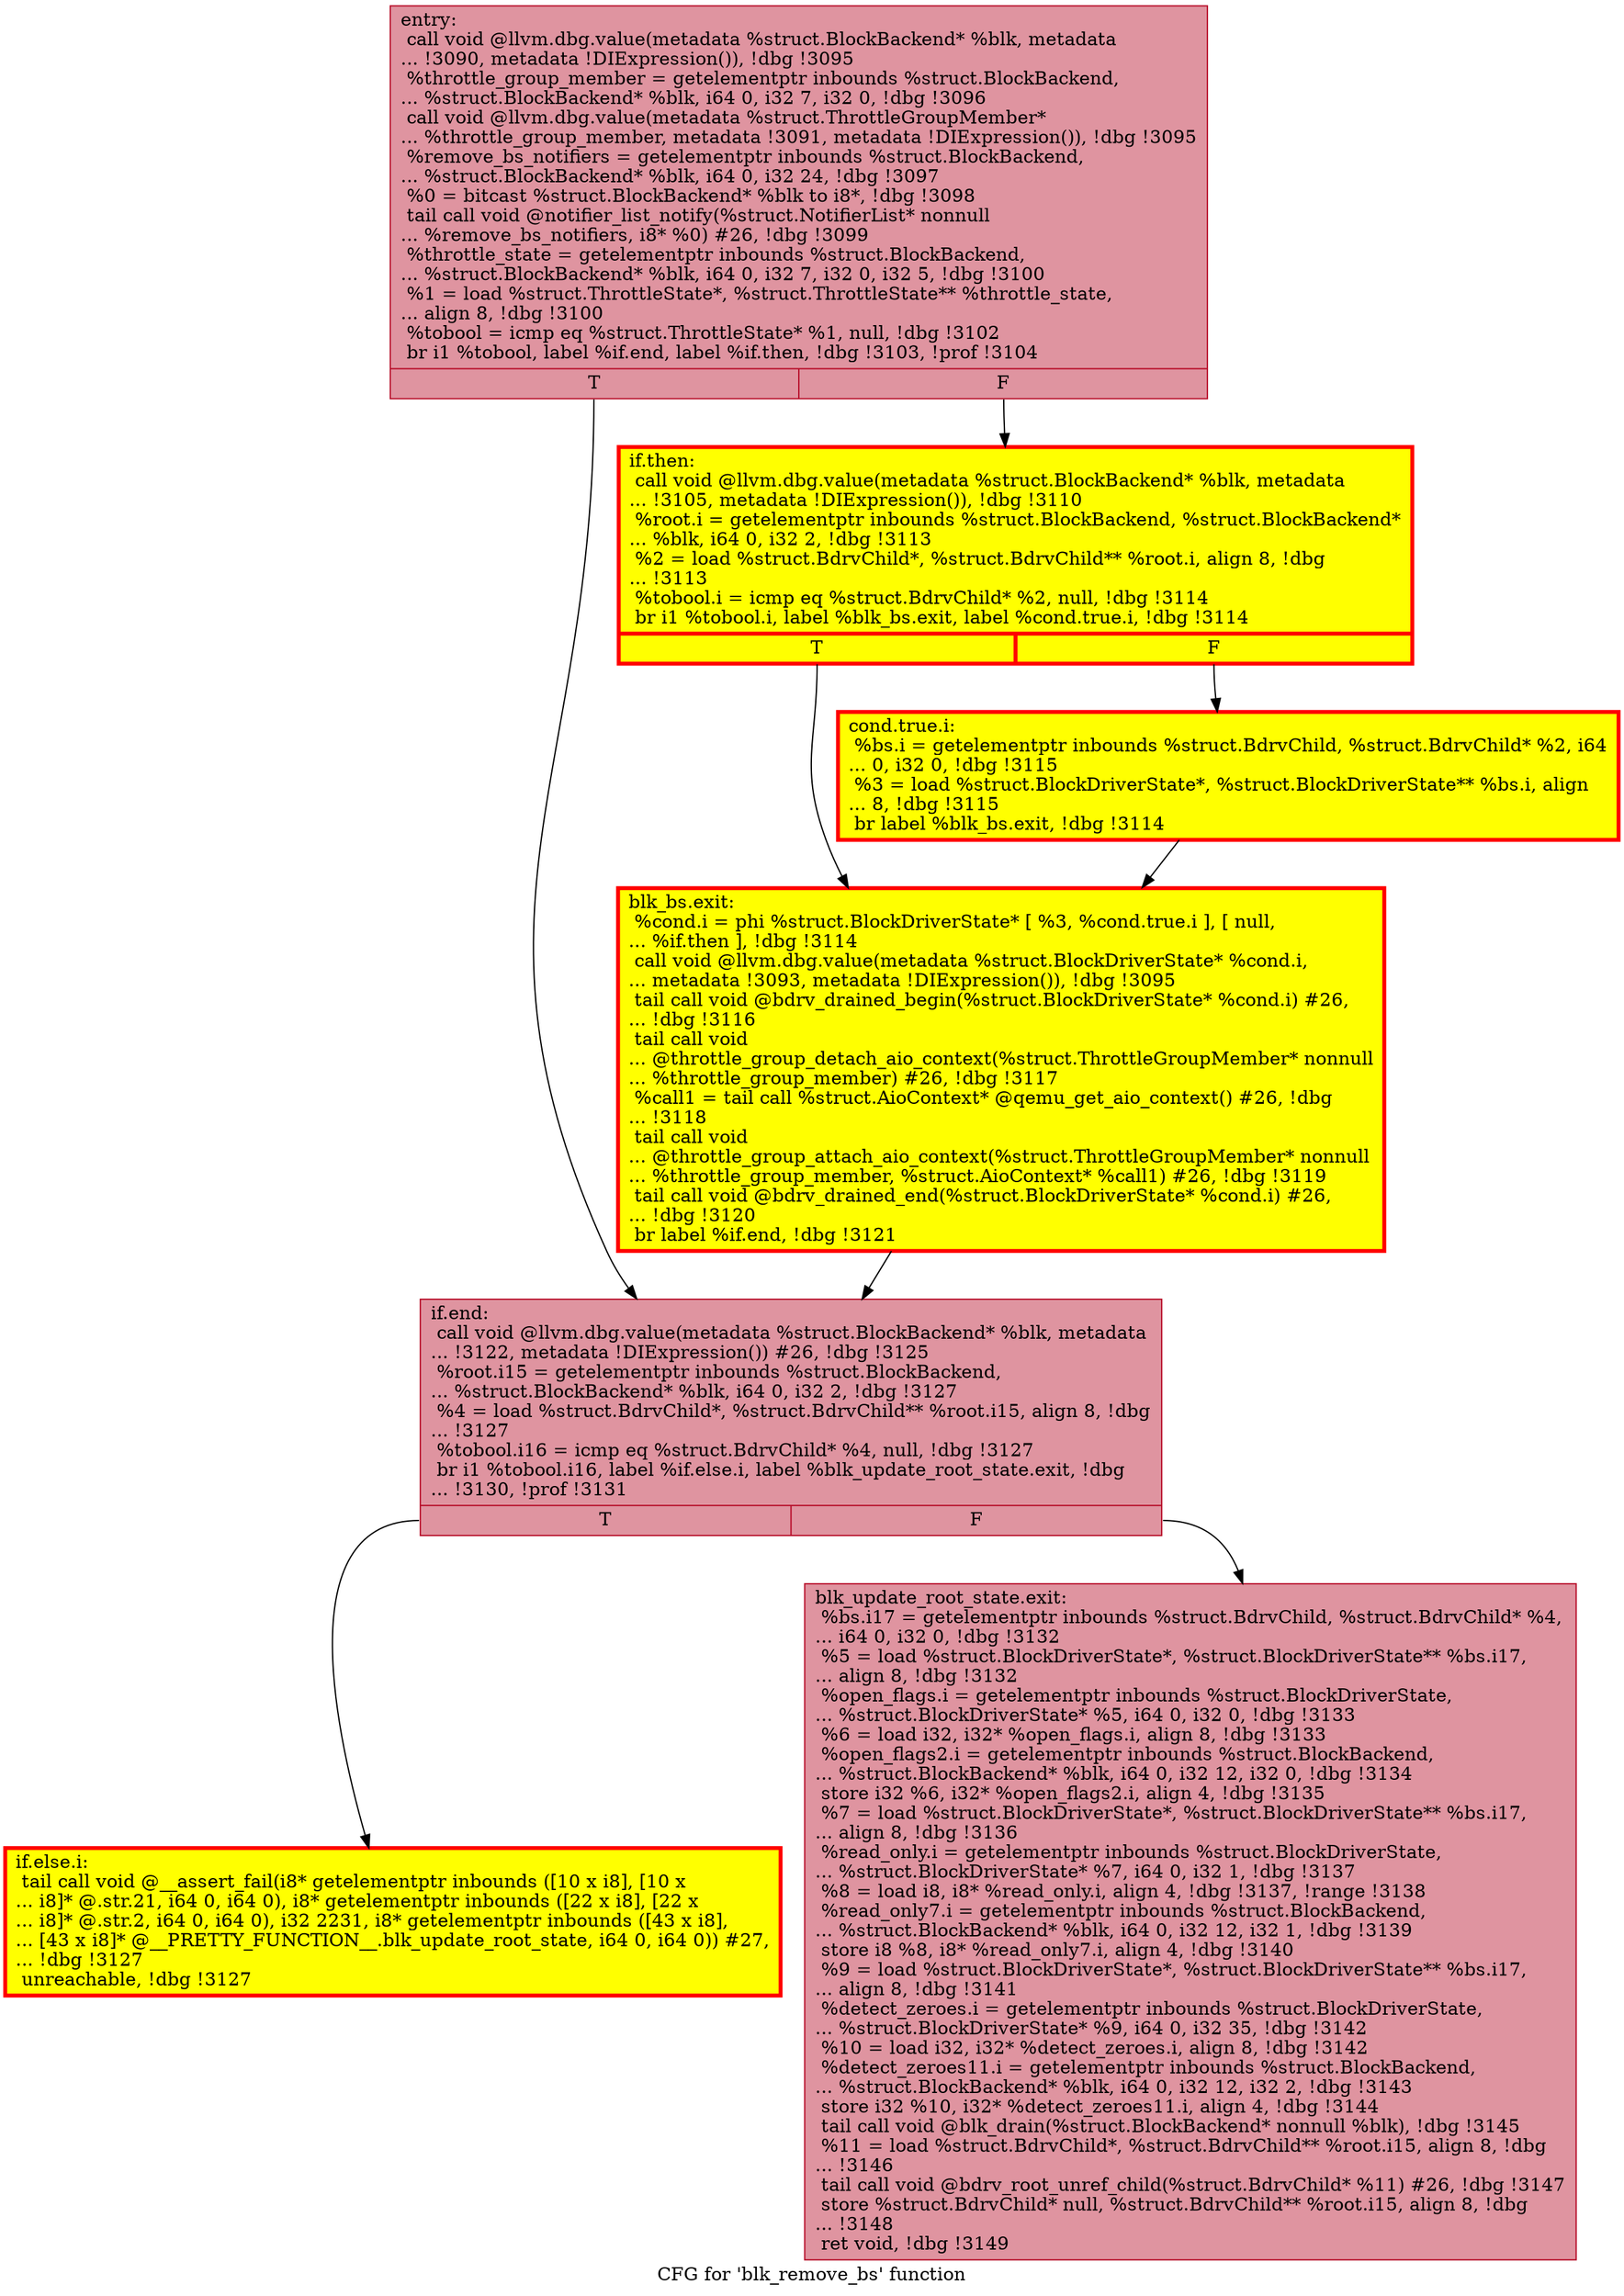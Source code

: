 digraph "CFG for 'blk_remove_bs' function" {
	label="CFG for 'blk_remove_bs' function";

	Node0x55d70fb643a0 [shape=record,color="#b70d28ff", style=filled, fillcolor="#b70d2870",label="{entry:\l  call void @llvm.dbg.value(metadata %struct.BlockBackend* %blk, metadata\l... !3090, metadata !DIExpression()), !dbg !3095\l  %throttle_group_member = getelementptr inbounds %struct.BlockBackend,\l... %struct.BlockBackend* %blk, i64 0, i32 7, i32 0, !dbg !3096\l  call void @llvm.dbg.value(metadata %struct.ThrottleGroupMember*\l... %throttle_group_member, metadata !3091, metadata !DIExpression()), !dbg !3095\l  %remove_bs_notifiers = getelementptr inbounds %struct.BlockBackend,\l... %struct.BlockBackend* %blk, i64 0, i32 24, !dbg !3097\l  %0 = bitcast %struct.BlockBackend* %blk to i8*, !dbg !3098\l  tail call void @notifier_list_notify(%struct.NotifierList* nonnull\l... %remove_bs_notifiers, i8* %0) #26, !dbg !3099\l  %throttle_state = getelementptr inbounds %struct.BlockBackend,\l... %struct.BlockBackend* %blk, i64 0, i32 7, i32 0, i32 5, !dbg !3100\l  %1 = load %struct.ThrottleState*, %struct.ThrottleState** %throttle_state,\l... align 8, !dbg !3100\l  %tobool = icmp eq %struct.ThrottleState* %1, null, !dbg !3102\l  br i1 %tobool, label %if.end, label %if.then, !dbg !3103, !prof !3104\l|{<s0>T|<s1>F}}"];
	Node0x55d70fb643a0:s0 -> Node0x55d70fbf6d10;
	Node0x55d70fb643a0:s1 -> Node0x55d70fbf6cc0;
	Node0x55d70fbf6cc0 [shape=record,penwidth=3.0, style="filled", color="red", fillcolor="yellow",label="{if.then:                                          \l  call void @llvm.dbg.value(metadata %struct.BlockBackend* %blk, metadata\l... !3105, metadata !DIExpression()), !dbg !3110\l  %root.i = getelementptr inbounds %struct.BlockBackend, %struct.BlockBackend*\l... %blk, i64 0, i32 2, !dbg !3113\l  %2 = load %struct.BdrvChild*, %struct.BdrvChild** %root.i, align 8, !dbg\l... !3113\l  %tobool.i = icmp eq %struct.BdrvChild* %2, null, !dbg !3114\l  br i1 %tobool.i, label %blk_bs.exit, label %cond.true.i, !dbg !3114\l|{<s0>T|<s1>F}}"];
	Node0x55d70fbf6cc0:s0 -> Node0x55d70fbe5550;
	Node0x55d70fbf6cc0:s1 -> Node0x55d70fc4c3b0;
	Node0x55d70fc4c3b0 [shape=record,penwidth=3.0, style="filled", color="red", fillcolor="yellow",label="{cond.true.i:                                      \l  %bs.i = getelementptr inbounds %struct.BdrvChild, %struct.BdrvChild* %2, i64\l... 0, i32 0, !dbg !3115\l  %3 = load %struct.BlockDriverState*, %struct.BlockDriverState** %bs.i, align\l... 8, !dbg !3115\l  br label %blk_bs.exit, !dbg !3114\l}"];
	Node0x55d70fc4c3b0 -> Node0x55d70fbe5550;
	Node0x55d70fbe5550 [shape=record,penwidth=3.0, style="filled", color="red", fillcolor="yellow",label="{blk_bs.exit:                                      \l  %cond.i = phi %struct.BlockDriverState* [ %3, %cond.true.i ], [ null,\l... %if.then ], !dbg !3114\l  call void @llvm.dbg.value(metadata %struct.BlockDriverState* %cond.i,\l... metadata !3093, metadata !DIExpression()), !dbg !3095\l  tail call void @bdrv_drained_begin(%struct.BlockDriverState* %cond.i) #26,\l... !dbg !3116\l  tail call void\l... @throttle_group_detach_aio_context(%struct.ThrottleGroupMember* nonnull\l... %throttle_group_member) #26, !dbg !3117\l  %call1 = tail call %struct.AioContext* @qemu_get_aio_context() #26, !dbg\l... !3118\l  tail call void\l... @throttle_group_attach_aio_context(%struct.ThrottleGroupMember* nonnull\l... %throttle_group_member, %struct.AioContext* %call1) #26, !dbg !3119\l  tail call void @bdrv_drained_end(%struct.BlockDriverState* %cond.i) #26,\l... !dbg !3120\l  br label %if.end, !dbg !3121\l}"];
	Node0x55d70fbe5550 -> Node0x55d70fbf6d10;
	Node0x55d70fbf6d10 [shape=record,color="#b70d28ff", style=filled, fillcolor="#b70d2870",label="{if.end:                                           \l  call void @llvm.dbg.value(metadata %struct.BlockBackend* %blk, metadata\l... !3122, metadata !DIExpression()) #26, !dbg !3125\l  %root.i15 = getelementptr inbounds %struct.BlockBackend,\l... %struct.BlockBackend* %blk, i64 0, i32 2, !dbg !3127\l  %4 = load %struct.BdrvChild*, %struct.BdrvChild** %root.i15, align 8, !dbg\l... !3127\l  %tobool.i16 = icmp eq %struct.BdrvChild* %4, null, !dbg !3127\l  br i1 %tobool.i16, label %if.else.i, label %blk_update_root_state.exit, !dbg\l... !3130, !prof !3131\l|{<s0>T|<s1>F}}"];
	Node0x55d70fbf6d10:s0 -> Node0x55d70fe2f0f0;
	Node0x55d70fbf6d10:s1 -> Node0x55d70fe7b710;
	Node0x55d70fe2f0f0 [shape=record,penwidth=3.0, style="filled", color="red", fillcolor="yellow",label="{if.else.i:                                        \l  tail call void @__assert_fail(i8* getelementptr inbounds ([10 x i8], [10 x\l... i8]* @.str.21, i64 0, i64 0), i8* getelementptr inbounds ([22 x i8], [22 x\l... i8]* @.str.2, i64 0, i64 0), i32 2231, i8* getelementptr inbounds ([43 x i8],\l... [43 x i8]* @__PRETTY_FUNCTION__.blk_update_root_state, i64 0, i64 0)) #27,\l... !dbg !3127\l  unreachable, !dbg !3127\l}"];
	Node0x55d70fe7b710 [shape=record,color="#b70d28ff", style=filled, fillcolor="#b70d2870",label="{blk_update_root_state.exit:                       \l  %bs.i17 = getelementptr inbounds %struct.BdrvChild, %struct.BdrvChild* %4,\l... i64 0, i32 0, !dbg !3132\l  %5 = load %struct.BlockDriverState*, %struct.BlockDriverState** %bs.i17,\l... align 8, !dbg !3132\l  %open_flags.i = getelementptr inbounds %struct.BlockDriverState,\l... %struct.BlockDriverState* %5, i64 0, i32 0, !dbg !3133\l  %6 = load i32, i32* %open_flags.i, align 8, !dbg !3133\l  %open_flags2.i = getelementptr inbounds %struct.BlockBackend,\l... %struct.BlockBackend* %blk, i64 0, i32 12, i32 0, !dbg !3134\l  store i32 %6, i32* %open_flags2.i, align 4, !dbg !3135\l  %7 = load %struct.BlockDriverState*, %struct.BlockDriverState** %bs.i17,\l... align 8, !dbg !3136\l  %read_only.i = getelementptr inbounds %struct.BlockDriverState,\l... %struct.BlockDriverState* %7, i64 0, i32 1, !dbg !3137\l  %8 = load i8, i8* %read_only.i, align 4, !dbg !3137, !range !3138\l  %read_only7.i = getelementptr inbounds %struct.BlockBackend,\l... %struct.BlockBackend* %blk, i64 0, i32 12, i32 1, !dbg !3139\l  store i8 %8, i8* %read_only7.i, align 4, !dbg !3140\l  %9 = load %struct.BlockDriverState*, %struct.BlockDriverState** %bs.i17,\l... align 8, !dbg !3141\l  %detect_zeroes.i = getelementptr inbounds %struct.BlockDriverState,\l... %struct.BlockDriverState* %9, i64 0, i32 35, !dbg !3142\l  %10 = load i32, i32* %detect_zeroes.i, align 8, !dbg !3142\l  %detect_zeroes11.i = getelementptr inbounds %struct.BlockBackend,\l... %struct.BlockBackend* %blk, i64 0, i32 12, i32 2, !dbg !3143\l  store i32 %10, i32* %detect_zeroes11.i, align 4, !dbg !3144\l  tail call void @blk_drain(%struct.BlockBackend* nonnull %blk), !dbg !3145\l  %11 = load %struct.BdrvChild*, %struct.BdrvChild** %root.i15, align 8, !dbg\l... !3146\l  tail call void @bdrv_root_unref_child(%struct.BdrvChild* %11) #26, !dbg !3147\l  store %struct.BdrvChild* null, %struct.BdrvChild** %root.i15, align 8, !dbg\l... !3148\l  ret void, !dbg !3149\l}"];
}
